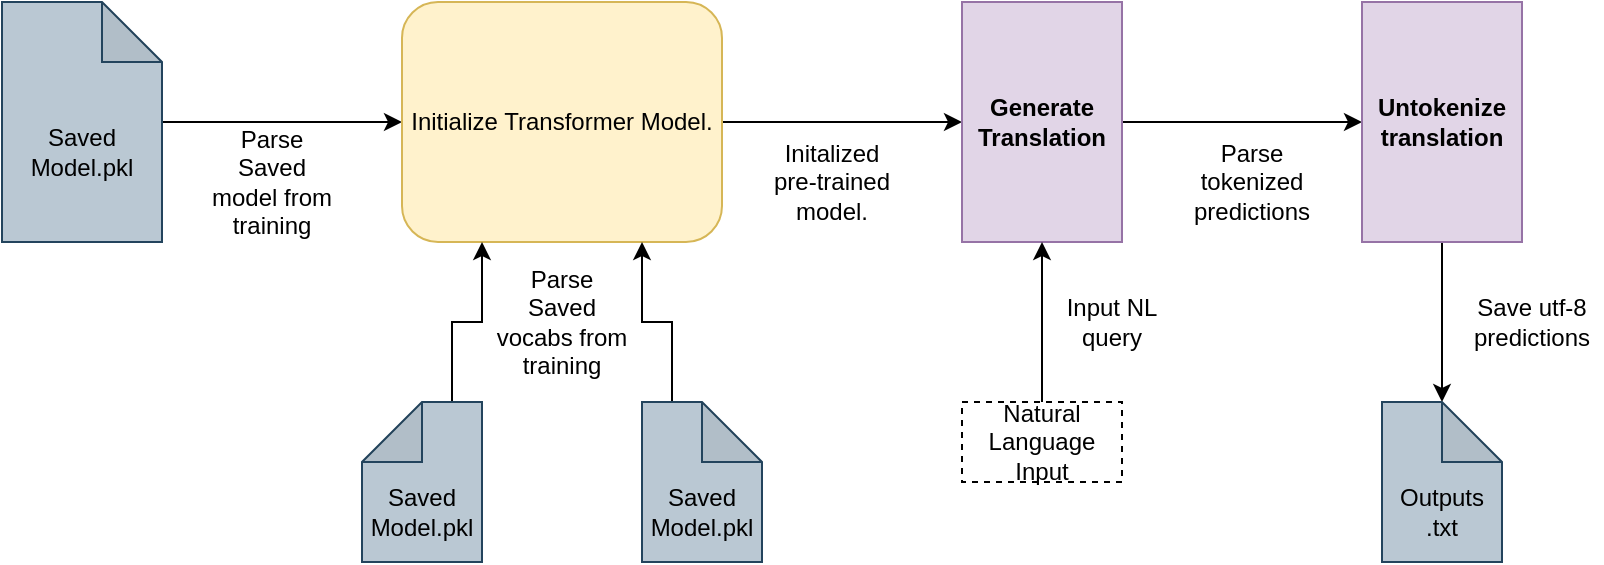 <mxfile version="15.1.4" type="github">
  <diagram id="jHg4j3V1HVaDh0Sy_94n" name="Page-1">
    <mxGraphModel dx="595" dy="798" grid="1" gridSize="10" guides="1" tooltips="1" connect="1" arrows="1" fold="1" page="1" pageScale="1" pageWidth="827" pageHeight="1169" math="0" shadow="0">
      <root>
        <mxCell id="0" />
        <mxCell id="1" parent="0" />
        <mxCell id="HZVvltEAv85KiKAIQntm-14" style="edgeStyle=orthogonalEdgeStyle;rounded=0;orthogonalLoop=1;jettySize=auto;html=1;entryX=0;entryY=0.5;entryDx=0;entryDy=0;" edge="1" parent="1" source="HZVvltEAv85KiKAIQntm-1" target="HZVvltEAv85KiKAIQntm-3">
          <mxGeometry relative="1" as="geometry" />
        </mxCell>
        <mxCell id="HZVvltEAv85KiKAIQntm-1" value="" style="shape=note;whiteSpace=wrap;html=1;backgroundOutline=1;darkOpacity=0.05;fillColor=#bac8d3;strokeColor=#23445d;" vertex="1" parent="1">
          <mxGeometry x="880" y="120" width="80" height="120" as="geometry" />
        </mxCell>
        <mxCell id="HZVvltEAv85KiKAIQntm-2" value="Saved Model.pkl" style="text;html=1;strokeColor=none;fillColor=none;align=center;verticalAlign=middle;whiteSpace=wrap;rounded=0;" vertex="1" parent="1">
          <mxGeometry x="890" y="160" width="60" height="70" as="geometry" />
        </mxCell>
        <mxCell id="HZVvltEAv85KiKAIQntm-17" style="edgeStyle=orthogonalEdgeStyle;rounded=0;orthogonalLoop=1;jettySize=auto;html=1;exitX=1;exitY=0.5;exitDx=0;exitDy=0;entryX=0.5;entryY=1;entryDx=0;entryDy=0;" edge="1" parent="1" source="HZVvltEAv85KiKAIQntm-3" target="HZVvltEAv85KiKAIQntm-15">
          <mxGeometry relative="1" as="geometry" />
        </mxCell>
        <mxCell id="HZVvltEAv85KiKAIQntm-3" value="Initialize Transformer Model." style="rounded=1;whiteSpace=wrap;html=1;fillColor=#fff2cc;strokeColor=#d6b656;" vertex="1" parent="1">
          <mxGeometry x="1080" y="120" width="160" height="120" as="geometry" />
        </mxCell>
        <mxCell id="HZVvltEAv85KiKAIQntm-11" style="edgeStyle=orthogonalEdgeStyle;rounded=0;orthogonalLoop=1;jettySize=auto;html=1;exitX=0;exitY=0;exitDx=15;exitDy=0;exitPerimeter=0;entryX=0.25;entryY=1;entryDx=0;entryDy=0;" edge="1" parent="1" source="HZVvltEAv85KiKAIQntm-6" target="HZVvltEAv85KiKAIQntm-3">
          <mxGeometry relative="1" as="geometry" />
        </mxCell>
        <mxCell id="HZVvltEAv85KiKAIQntm-6" value="" style="shape=note;whiteSpace=wrap;html=1;backgroundOutline=1;darkOpacity=0.05;fillColor=#bac8d3;strokeColor=#23445d;flipH=1;" vertex="1" parent="1">
          <mxGeometry x="1060" y="320" width="60" height="80" as="geometry" />
        </mxCell>
        <mxCell id="HZVvltEAv85KiKAIQntm-7" value="Saved Model.pkl" style="text;html=1;strokeColor=none;fillColor=none;align=center;verticalAlign=middle;whiteSpace=wrap;rounded=0;flipH=1;" vertex="1" parent="1">
          <mxGeometry x="1060" y="350" width="60" height="50" as="geometry" />
        </mxCell>
        <mxCell id="HZVvltEAv85KiKAIQntm-12" style="edgeStyle=orthogonalEdgeStyle;rounded=0;orthogonalLoop=1;jettySize=auto;html=1;exitX=0;exitY=0;exitDx=15;exitDy=0;exitPerimeter=0;entryX=0.75;entryY=1;entryDx=0;entryDy=0;" edge="1" parent="1" source="HZVvltEAv85KiKAIQntm-8" target="HZVvltEAv85KiKAIQntm-3">
          <mxGeometry relative="1" as="geometry" />
        </mxCell>
        <mxCell id="HZVvltEAv85KiKAIQntm-8" value="" style="shape=note;whiteSpace=wrap;html=1;backgroundOutline=1;darkOpacity=0.05;fillColor=#bac8d3;strokeColor=#23445d;" vertex="1" parent="1">
          <mxGeometry x="1200" y="320" width="60" height="80" as="geometry" />
        </mxCell>
        <mxCell id="HZVvltEAv85KiKAIQntm-9" value="Saved Model.pkl" style="text;html=1;strokeColor=none;fillColor=none;align=center;verticalAlign=middle;whiteSpace=wrap;rounded=0;" vertex="1" parent="1">
          <mxGeometry x="1200" y="350" width="60" height="50" as="geometry" />
        </mxCell>
        <mxCell id="HZVvltEAv85KiKAIQntm-28" style="edgeStyle=orthogonalEdgeStyle;rounded=0;orthogonalLoop=1;jettySize=auto;html=1;exitX=0.5;exitY=0;exitDx=0;exitDy=0;entryX=0.5;entryY=1;entryDx=0;entryDy=0;" edge="1" parent="1" source="HZVvltEAv85KiKAIQntm-15" target="HZVvltEAv85KiKAIQntm-26">
          <mxGeometry relative="1" as="geometry" />
        </mxCell>
        <mxCell id="HZVvltEAv85KiKAIQntm-15" value="" style="rounded=0;whiteSpace=wrap;html=1;rotation=90;fillColor=#e1d5e7;strokeColor=#9673a6;" vertex="1" parent="1">
          <mxGeometry x="1340" y="140" width="120" height="80" as="geometry" />
        </mxCell>
        <mxCell id="HZVvltEAv85KiKAIQntm-16" value="&lt;b&gt;Generate Translation&lt;/b&gt;" style="text;html=1;strokeColor=none;fillColor=none;align=center;verticalAlign=middle;whiteSpace=wrap;rounded=0;" vertex="1" parent="1">
          <mxGeometry x="1370" y="130" width="60" height="100" as="geometry" />
        </mxCell>
        <mxCell id="HZVvltEAv85KiKAIQntm-24" style="edgeStyle=orthogonalEdgeStyle;rounded=0;orthogonalLoop=1;jettySize=auto;html=1;exitX=0.5;exitY=0;exitDx=0;exitDy=0;entryX=1;entryY=0.5;entryDx=0;entryDy=0;" edge="1" parent="1" source="HZVvltEAv85KiKAIQntm-18" target="HZVvltEAv85KiKAIQntm-15">
          <mxGeometry relative="1" as="geometry" />
        </mxCell>
        <mxCell id="HZVvltEAv85KiKAIQntm-18" value="" style="rounded=0;whiteSpace=wrap;html=1;dashed=1;fillColor=#FFFFFF;" vertex="1" parent="1">
          <mxGeometry x="1360" y="320" width="80" height="40" as="geometry" />
        </mxCell>
        <mxCell id="HZVvltEAv85KiKAIQntm-19" value="Natural Language Input" style="text;html=1;strokeColor=none;align=center;verticalAlign=middle;whiteSpace=wrap;rounded=0;dashed=1;fillColor=#FFFFFF;" vertex="1" parent="1">
          <mxGeometry x="1370" y="330" width="60" height="20" as="geometry" />
        </mxCell>
        <mxCell id="HZVvltEAv85KiKAIQntm-36" style="edgeStyle=orthogonalEdgeStyle;rounded=0;orthogonalLoop=1;jettySize=auto;html=1;exitX=1;exitY=0.5;exitDx=0;exitDy=0;entryX=0;entryY=0;entryDx=30;entryDy=0;entryPerimeter=0;" edge="1" parent="1" source="HZVvltEAv85KiKAIQntm-26" target="HZVvltEAv85KiKAIQntm-33">
          <mxGeometry relative="1" as="geometry" />
        </mxCell>
        <mxCell id="HZVvltEAv85KiKAIQntm-26" value="" style="rounded=0;whiteSpace=wrap;html=1;rotation=90;fillColor=#e1d5e7;strokeColor=#9673a6;" vertex="1" parent="1">
          <mxGeometry x="1540" y="140" width="120" height="80" as="geometry" />
        </mxCell>
        <mxCell id="HZVvltEAv85KiKAIQntm-27" value="&lt;b&gt;Untokenize translation&lt;br&gt;&lt;/b&gt;" style="text;html=1;strokeColor=none;fillColor=none;align=center;verticalAlign=middle;whiteSpace=wrap;rounded=0;" vertex="1" parent="1">
          <mxGeometry x="1570" y="130" width="60" height="100" as="geometry" />
        </mxCell>
        <mxCell id="HZVvltEAv85KiKAIQntm-33" value="" style="shape=note;whiteSpace=wrap;html=1;backgroundOutline=1;darkOpacity=0.05;fillColor=#bac8d3;strokeColor=#23445d;" vertex="1" parent="1">
          <mxGeometry x="1570" y="320" width="60" height="80" as="geometry" />
        </mxCell>
        <mxCell id="HZVvltEAv85KiKAIQntm-34" value="Outputs&lt;br&gt;.txt" style="text;html=1;strokeColor=none;fillColor=none;align=center;verticalAlign=middle;whiteSpace=wrap;rounded=0;" vertex="1" parent="1">
          <mxGeometry x="1570" y="350" width="60" height="50" as="geometry" />
        </mxCell>
        <mxCell id="HZVvltEAv85KiKAIQntm-37" value="Parse Saved model from training" style="text;html=1;strokeColor=none;fillColor=none;align=center;verticalAlign=middle;whiteSpace=wrap;rounded=0;" vertex="1" parent="1">
          <mxGeometry x="980" y="180" width="70" height="60" as="geometry" />
        </mxCell>
        <mxCell id="HZVvltEAv85KiKAIQntm-38" value="Parse Saved vocabs from training" style="text;html=1;strokeColor=none;fillColor=none;align=center;verticalAlign=middle;whiteSpace=wrap;rounded=0;" vertex="1" parent="1">
          <mxGeometry x="1125" y="250" width="70" height="60" as="geometry" />
        </mxCell>
        <mxCell id="HZVvltEAv85KiKAIQntm-40" value="Initalized pre-trained model." style="text;html=1;strokeColor=none;fillColor=none;align=center;verticalAlign=middle;whiteSpace=wrap;rounded=0;" vertex="1" parent="1">
          <mxGeometry x="1260" y="180" width="70" height="60" as="geometry" />
        </mxCell>
        <mxCell id="HZVvltEAv85KiKAIQntm-42" value="Parse tokenized predictions" style="text;html=1;strokeColor=none;fillColor=none;align=center;verticalAlign=middle;whiteSpace=wrap;rounded=0;" vertex="1" parent="1">
          <mxGeometry x="1470" y="180" width="70" height="60" as="geometry" />
        </mxCell>
        <mxCell id="HZVvltEAv85KiKAIQntm-43" value="Save utf-8 predictions" style="text;html=1;strokeColor=none;fillColor=none;align=center;verticalAlign=middle;whiteSpace=wrap;rounded=0;" vertex="1" parent="1">
          <mxGeometry x="1610" y="250" width="70" height="60" as="geometry" />
        </mxCell>
        <mxCell id="HZVvltEAv85KiKAIQntm-44" value="Input NL query" style="text;html=1;strokeColor=none;fillColor=none;align=center;verticalAlign=middle;whiteSpace=wrap;rounded=0;" vertex="1" parent="1">
          <mxGeometry x="1400" y="250" width="70" height="60" as="geometry" />
        </mxCell>
      </root>
    </mxGraphModel>
  </diagram>
</mxfile>
